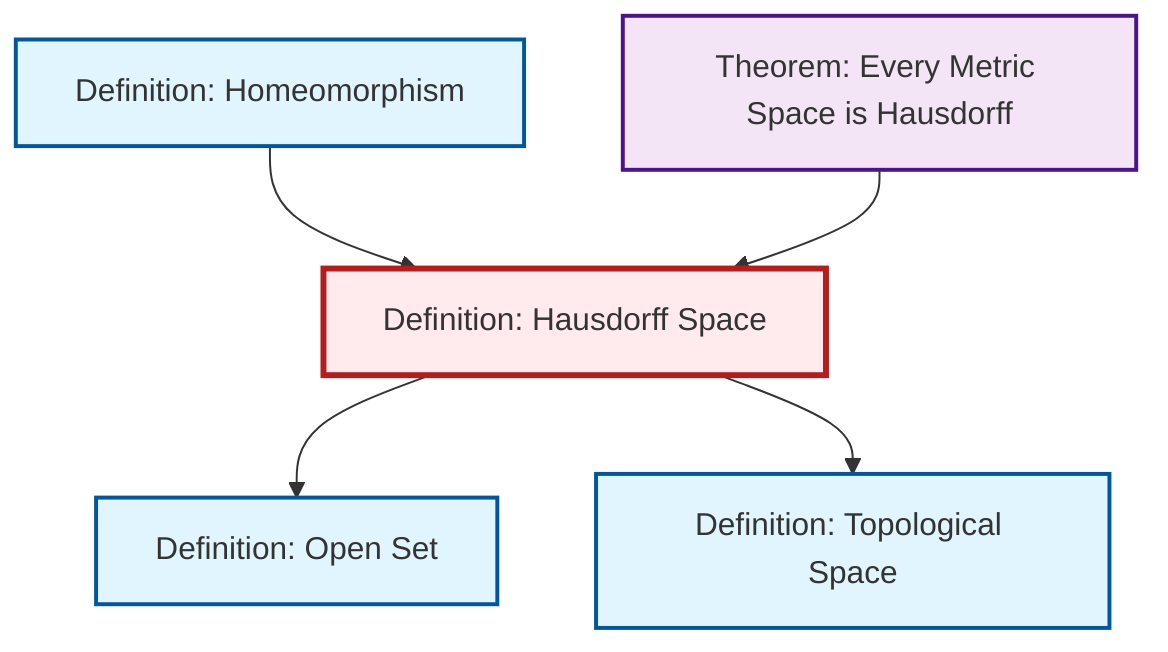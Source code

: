 graph TD
    classDef definition fill:#e1f5fe,stroke:#01579b,stroke-width:2px
    classDef theorem fill:#f3e5f5,stroke:#4a148c,stroke-width:2px
    classDef axiom fill:#fff3e0,stroke:#e65100,stroke-width:2px
    classDef example fill:#e8f5e9,stroke:#1b5e20,stroke-width:2px
    classDef current fill:#ffebee,stroke:#b71c1c,stroke-width:3px
    thm-metric-hausdorff["Theorem: Every Metric Space is Hausdorff"]:::theorem
    def-open-set["Definition: Open Set"]:::definition
    def-topological-space["Definition: Topological Space"]:::definition
    def-hausdorff["Definition: Hausdorff Space"]:::definition
    def-homeomorphism["Definition: Homeomorphism"]:::definition
    def-homeomorphism --> def-hausdorff
    thm-metric-hausdorff --> def-hausdorff
    def-hausdorff --> def-open-set
    def-hausdorff --> def-topological-space
    class def-hausdorff current